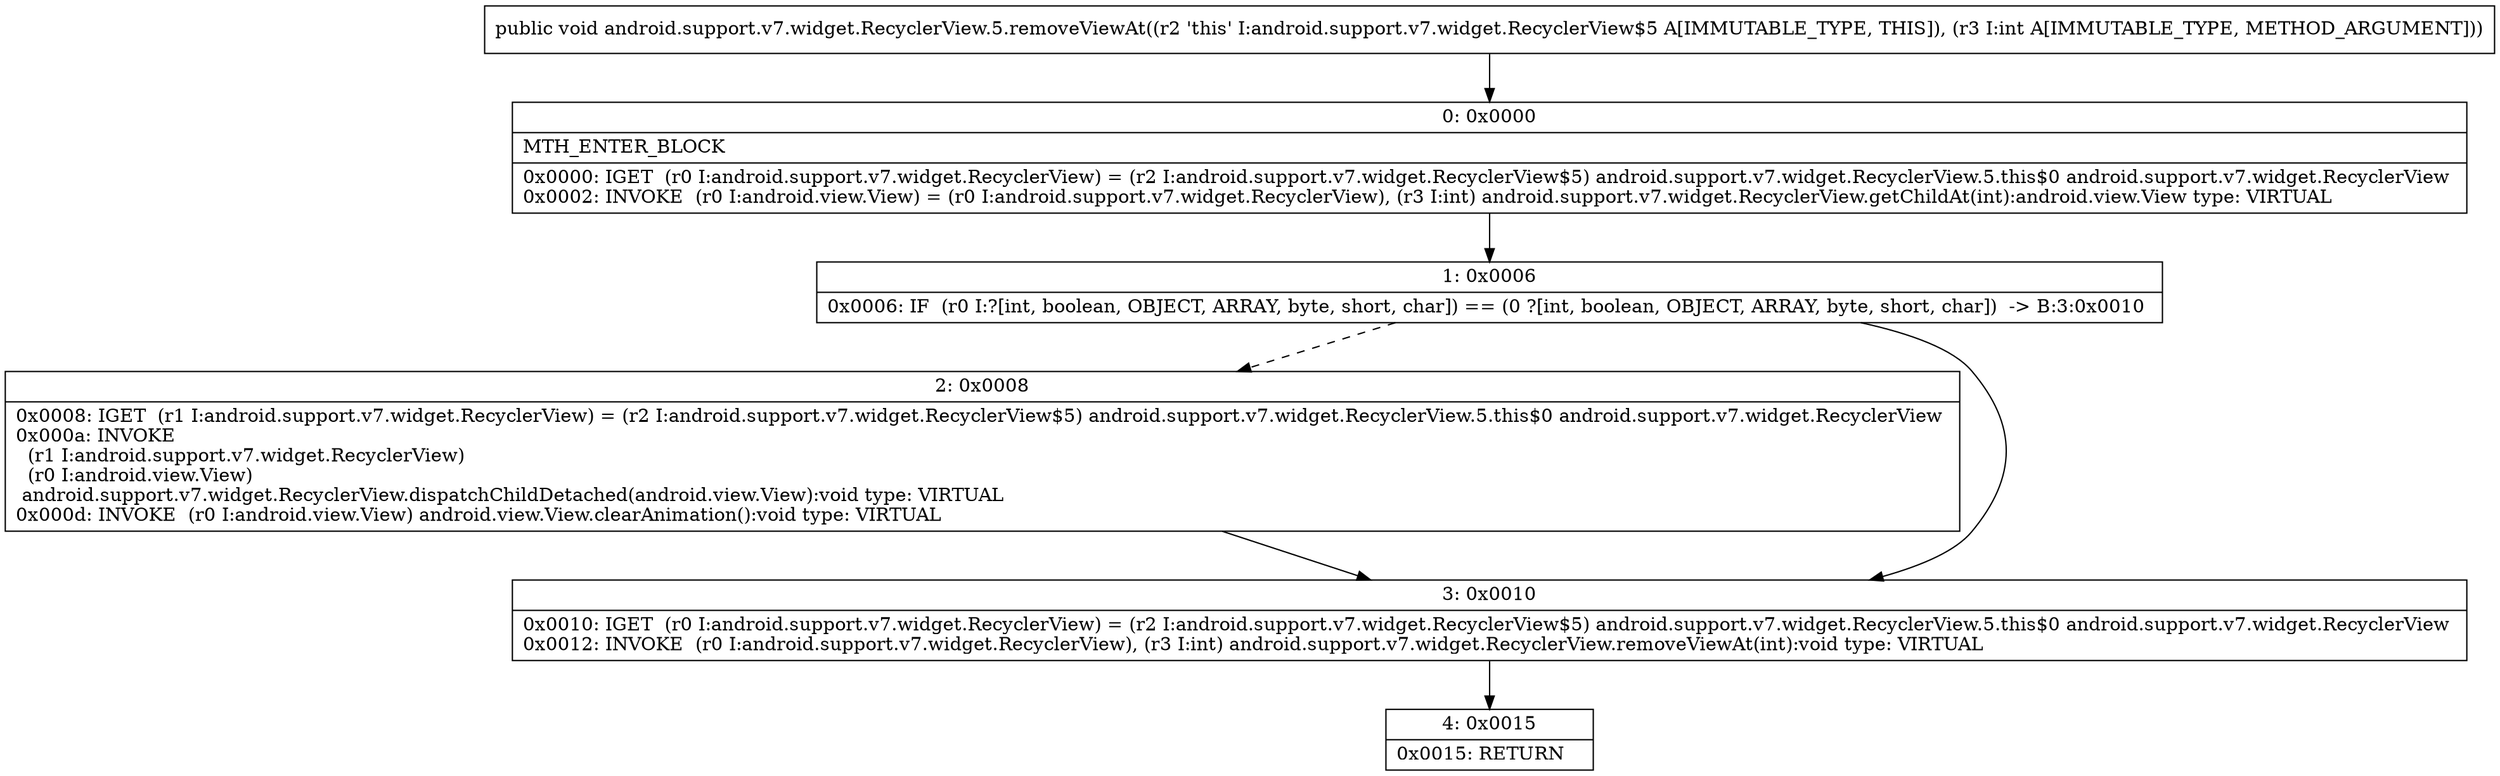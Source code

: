 digraph "CFG forandroid.support.v7.widget.RecyclerView.5.removeViewAt(I)V" {
Node_0 [shape=record,label="{0\:\ 0x0000|MTH_ENTER_BLOCK\l|0x0000: IGET  (r0 I:android.support.v7.widget.RecyclerView) = (r2 I:android.support.v7.widget.RecyclerView$5) android.support.v7.widget.RecyclerView.5.this$0 android.support.v7.widget.RecyclerView \l0x0002: INVOKE  (r0 I:android.view.View) = (r0 I:android.support.v7.widget.RecyclerView), (r3 I:int) android.support.v7.widget.RecyclerView.getChildAt(int):android.view.View type: VIRTUAL \l}"];
Node_1 [shape=record,label="{1\:\ 0x0006|0x0006: IF  (r0 I:?[int, boolean, OBJECT, ARRAY, byte, short, char]) == (0 ?[int, boolean, OBJECT, ARRAY, byte, short, char])  \-\> B:3:0x0010 \l}"];
Node_2 [shape=record,label="{2\:\ 0x0008|0x0008: IGET  (r1 I:android.support.v7.widget.RecyclerView) = (r2 I:android.support.v7.widget.RecyclerView$5) android.support.v7.widget.RecyclerView.5.this$0 android.support.v7.widget.RecyclerView \l0x000a: INVOKE  \l  (r1 I:android.support.v7.widget.RecyclerView)\l  (r0 I:android.view.View)\l android.support.v7.widget.RecyclerView.dispatchChildDetached(android.view.View):void type: VIRTUAL \l0x000d: INVOKE  (r0 I:android.view.View) android.view.View.clearAnimation():void type: VIRTUAL \l}"];
Node_3 [shape=record,label="{3\:\ 0x0010|0x0010: IGET  (r0 I:android.support.v7.widget.RecyclerView) = (r2 I:android.support.v7.widget.RecyclerView$5) android.support.v7.widget.RecyclerView.5.this$0 android.support.v7.widget.RecyclerView \l0x0012: INVOKE  (r0 I:android.support.v7.widget.RecyclerView), (r3 I:int) android.support.v7.widget.RecyclerView.removeViewAt(int):void type: VIRTUAL \l}"];
Node_4 [shape=record,label="{4\:\ 0x0015|0x0015: RETURN   \l}"];
MethodNode[shape=record,label="{public void android.support.v7.widget.RecyclerView.5.removeViewAt((r2 'this' I:android.support.v7.widget.RecyclerView$5 A[IMMUTABLE_TYPE, THIS]), (r3 I:int A[IMMUTABLE_TYPE, METHOD_ARGUMENT])) }"];
MethodNode -> Node_0;
Node_0 -> Node_1;
Node_1 -> Node_2[style=dashed];
Node_1 -> Node_3;
Node_2 -> Node_3;
Node_3 -> Node_4;
}


